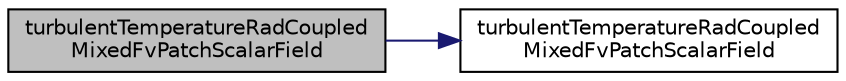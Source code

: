 digraph "turbulentTemperatureRadCoupledMixedFvPatchScalarField"
{
  bgcolor="transparent";
  edge [fontname="Helvetica",fontsize="10",labelfontname="Helvetica",labelfontsize="10"];
  node [fontname="Helvetica",fontsize="10",shape=record];
  rankdir="LR";
  Node1 [label="turbulentTemperatureRadCoupled\lMixedFvPatchScalarField",height=0.2,width=0.4,color="black", fillcolor="grey75", style="filled", fontcolor="black"];
  Node1 -> Node2 [color="midnightblue",fontsize="10",style="solid",fontname="Helvetica"];
  Node2 [label="turbulentTemperatureRadCoupled\lMixedFvPatchScalarField",height=0.2,width=0.4,color="black",URL="$a02795.html#aabba79c9c6f2677a6dc9639bb41b8dfc",tooltip="Construct from patch and internal field. "];
}
